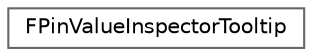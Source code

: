 digraph "Graphical Class Hierarchy"
{
 // INTERACTIVE_SVG=YES
 // LATEX_PDF_SIZE
  bgcolor="transparent";
  edge [fontname=Helvetica,fontsize=10,labelfontname=Helvetica,labelfontsize=10];
  node [fontname=Helvetica,fontsize=10,shape=box,height=0.2,width=0.4];
  rankdir="LR";
  Node0 [id="Node000000",label="FPinValueInspectorTooltip",height=0.2,width=0.4,color="grey40", fillcolor="white", style="filled",URL="$da/de0/classFPinValueInspectorTooltip.html",tooltip="class holding functions to spawn a pin value inspector tooltip"];
}
